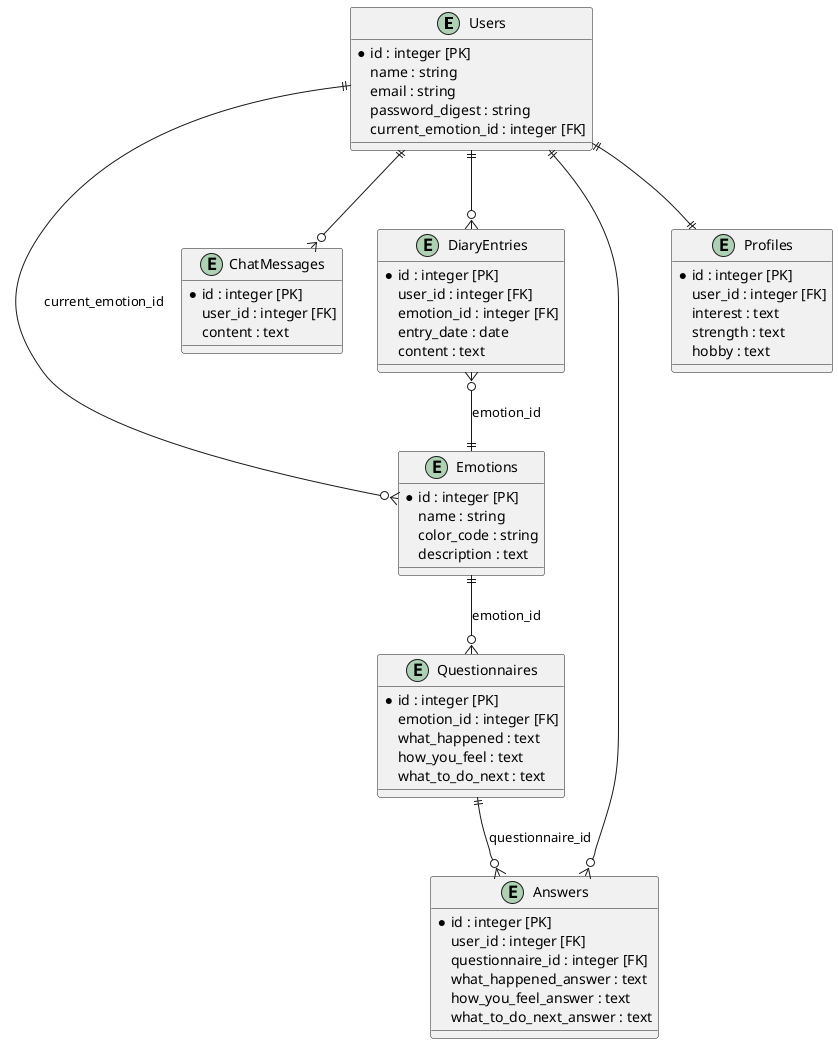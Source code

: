 @startuml erdiagram

entity "Users" as users {
  *id : integer [PK]
  name : string
  email : string
  password_digest : string
  current_emotion_id : integer [FK]
}

entity "Emotions" as emotions {
  *id : integer [PK]
  name : string
  color_code : string
  description : text
}

entity "ChatMessages" as chat_messages {
  *id : integer [PK]
  user_id : integer [FK]
  content : text
}

entity "Questionnaires" as questionnaires {
  *id : integer [PK]
  emotion_id : integer [FK]
  what_happened : text
  how_you_feel : text
  what_to_do_next : text
}

entity "Answers" as answers {
  *id : integer [PK]
  user_id : integer [FK]
  questionnaire_id : integer [FK]
  what_happened_answer : text
  how_you_feel_answer : text
  what_to_do_next_answer : text
}

entity "DiaryEntries" as diary_entries {
  *id : integer [PK]
  user_id : integer [FK]
  emotion_id : integer [FK]
  entry_date : date
  content : text
}

entity "Profiles" as profiles {
  *id : integer [PK]
  user_id : integer [FK]
  interest : text
  strength : text
  hobby : text
}

users ||--o{ emotions : "current_emotion_id"
users ||--o{ chat_messages : ""
users ||--o{ answers : ""
users ||--o{ diary_entries : ""
users ||--|| profiles : ""

emotions ||--o{ questionnaires : "emotion_id"
questionnaires ||--o{ answers : "questionnaire_id"
diary_entries }o--|| emotions : "emotion_id"

@enduml
